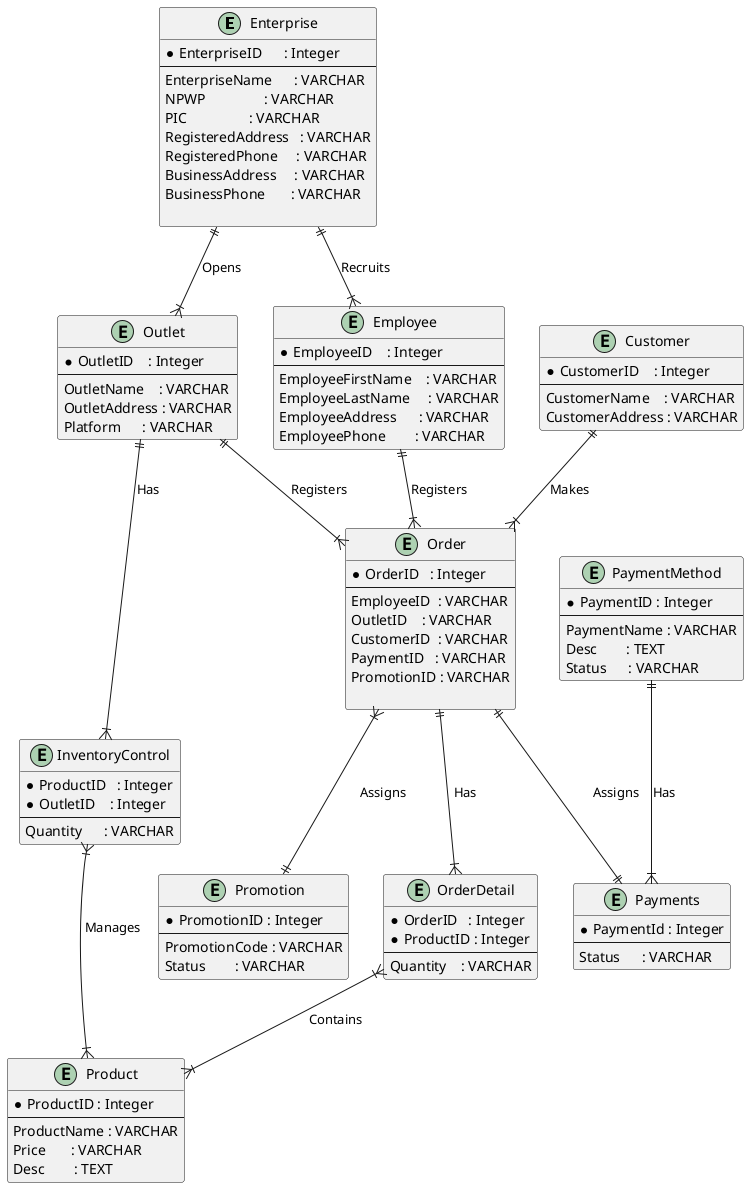 @startuml posapp
entity Enterprise{
    * EnterpriseID      : Integer
    --
    EnterpriseName      : VARCHAR
    NPWP                : VARCHAR
    PIC                 : VARCHAR
    RegisteredAddress   : VARCHAR
    RegisteredPhone     : VARCHAR
    BusinessAddress     : VARCHAR
    BusinessPhone       : VARCHAR

}
entity Outlet{
    * OutletID    : Integer
    --
    OutletName    : VARCHAR
    OutletAddress : VARCHAR
    Platform      : VARCHAR
}
entity Employee{
    * EmployeeID    : Integer
    --
    EmployeeFirstName    : VARCHAR
    EmployeeLastName     : VARCHAR
    EmployeeAddress      : VARCHAR
    EmployeePhone        : VARCHAR
}
entity InventoryControl{
    * ProductID   : Integer
    * OutletID    : Integer
    --
    Quantity      : VARCHAR
}
entity Product {
    * ProductID : Integer
    --
    ProductName : VARCHAR
    Price       : VARCHAR
    Desc        : TEXT
}
entity Order {
    * OrderID   : Integer
    --
    EmployeeID  : VARCHAR
    OutletID    : VARCHAR
    CustomerID  : VARCHAR
    PaymentID   : VARCHAR
    PromotionID : VARCHAR

}
entity OrderDetail{
    * OrderID   : Integer
    * ProductID : Integer
    --
    Quantity    : VARCHAR
}
entity PaymentMethod{
    * PaymentID : Integer
    --
    PaymentName : VARCHAR
    Desc        : TEXT
    Status      : VARCHAR
}

entity Payments{
    * PaymentId : Integer
    --
    Status      : VARCHAR
}

entity Promotion{
    * PromotionID : Integer
    --
    PromotionCode : VARCHAR
    Status        : VARCHAR
}
entity  Customer{
    * CustomerID    : Integer
    --
    CustomerName    : VARCHAR
    CustomerAddress : VARCHAR
}

Enterprise ||--|{ Outlet : Opens
Enterprise ||--|{ Employee : Recruits
Outlet ||--|{ InventoryControl : Has
Outlet ||--|{ Order : Registers
Customer ||--|{ Order : Makes
Employee ||--|{ Order : Registers
Order ||--|{ OrderDetail : Has
Order }|--|| Promotion : Assigns
Order ||--|| Payments : Assigns
PaymentMethod ||--|{ Payments : Has
OrderDetail }|--|{ Product : Contains
InventoryControl }|--|{ Product : Manages
@enduml

